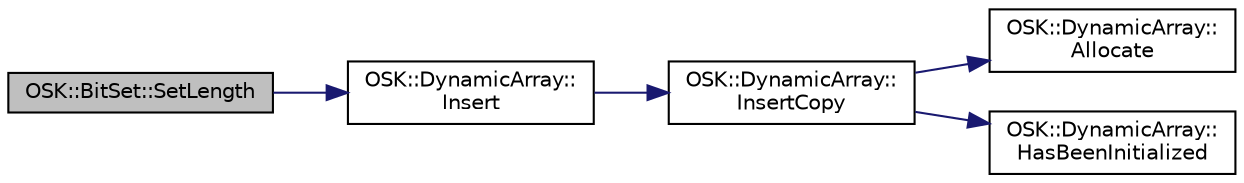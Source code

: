 digraph "OSK::BitSet::SetLength"
{
 // LATEX_PDF_SIZE
  edge [fontname="Helvetica",fontsize="10",labelfontname="Helvetica",labelfontsize="10"];
  node [fontname="Helvetica",fontsize="10",shape=record];
  rankdir="LR";
  Node1 [label="OSK::BitSet::SetLength",height=0.2,width=0.4,color="black", fillcolor="grey75", style="filled", fontcolor="black",tooltip="Establece el número de bist del bitset."];
  Node1 -> Node2 [color="midnightblue",fontsize="10",style="solid",fontname="Helvetica"];
  Node2 [label="OSK::DynamicArray::\lInsert",height=0.2,width=0.4,color="black", fillcolor="white", style="filled",URL="$class_o_s_k_1_1_dynamic_array.html#a2c1e7bd2efbadf8b163f67c26921ba53",tooltip="Inserta un elemento al final del array."];
  Node2 -> Node3 [color="midnightblue",fontsize="10",style="solid",fontname="Helvetica"];
  Node3 [label="OSK::DynamicArray::\lInsertCopy",height=0.2,width=0.4,color="black", fillcolor="white", style="filled",URL="$class_o_s_k_1_1_dynamic_array.html#a037c4e2c0414718e5fc3cc608167a261",tooltip="Inserta una copia del elemento al final del array."];
  Node3 -> Node4 [color="midnightblue",fontsize="10",style="solid",fontname="Helvetica"];
  Node4 [label="OSK::DynamicArray::\lAllocate",height=0.2,width=0.4,color="black", fillcolor="white", style="filled",URL="$class_o_s_k_1_1_dynamic_array.html#acf322bf27bf4bfd581079500c67171a6",tooltip="Reserva espacio para 'size' elementos. Preserva los elementos anteriores."];
  Node3 -> Node5 [color="midnightblue",fontsize="10",style="solid",fontname="Helvetica"];
  Node5 [label="OSK::DynamicArray::\lHasBeenInitialized",height=0.2,width=0.4,color="black", fillcolor="white", style="filled",URL="$class_o_s_k_1_1_dynamic_array.html#a24b36038b685ea5f33b2b9b279035cef",tooltip="Devuelve true si el array se ha inicializado."];
}
